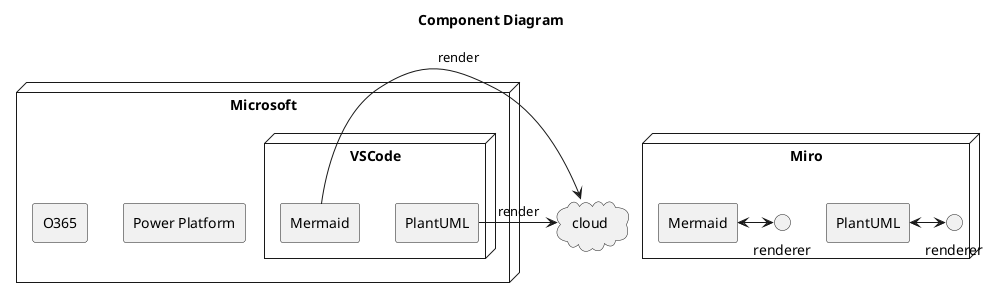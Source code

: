 @startuml
skinparam componentStyle rectangle

title Component Diagram

node "Microsoft" {
    component "Power Platform"
    component O365
    node VSCode {
        component PlantUML as vscode.PlantUML
        component Mermaid as vscode.Mermaid
    }
}



node "Miro" {
    component PlantUML as miro.PlantUML
    component Mermaid as miro.Mermaid

    () renderer as renderer.PlantUML
    () renderer as renderer.Mermaid
}

cloud cloud 


vscode.PlantUML -> cloud : render
vscode.Mermaid -> cloud : render
miro.PlantUML <-> renderer.PlantUML
miro.Mermaid <-> renderer.Mermaid


@enduml
